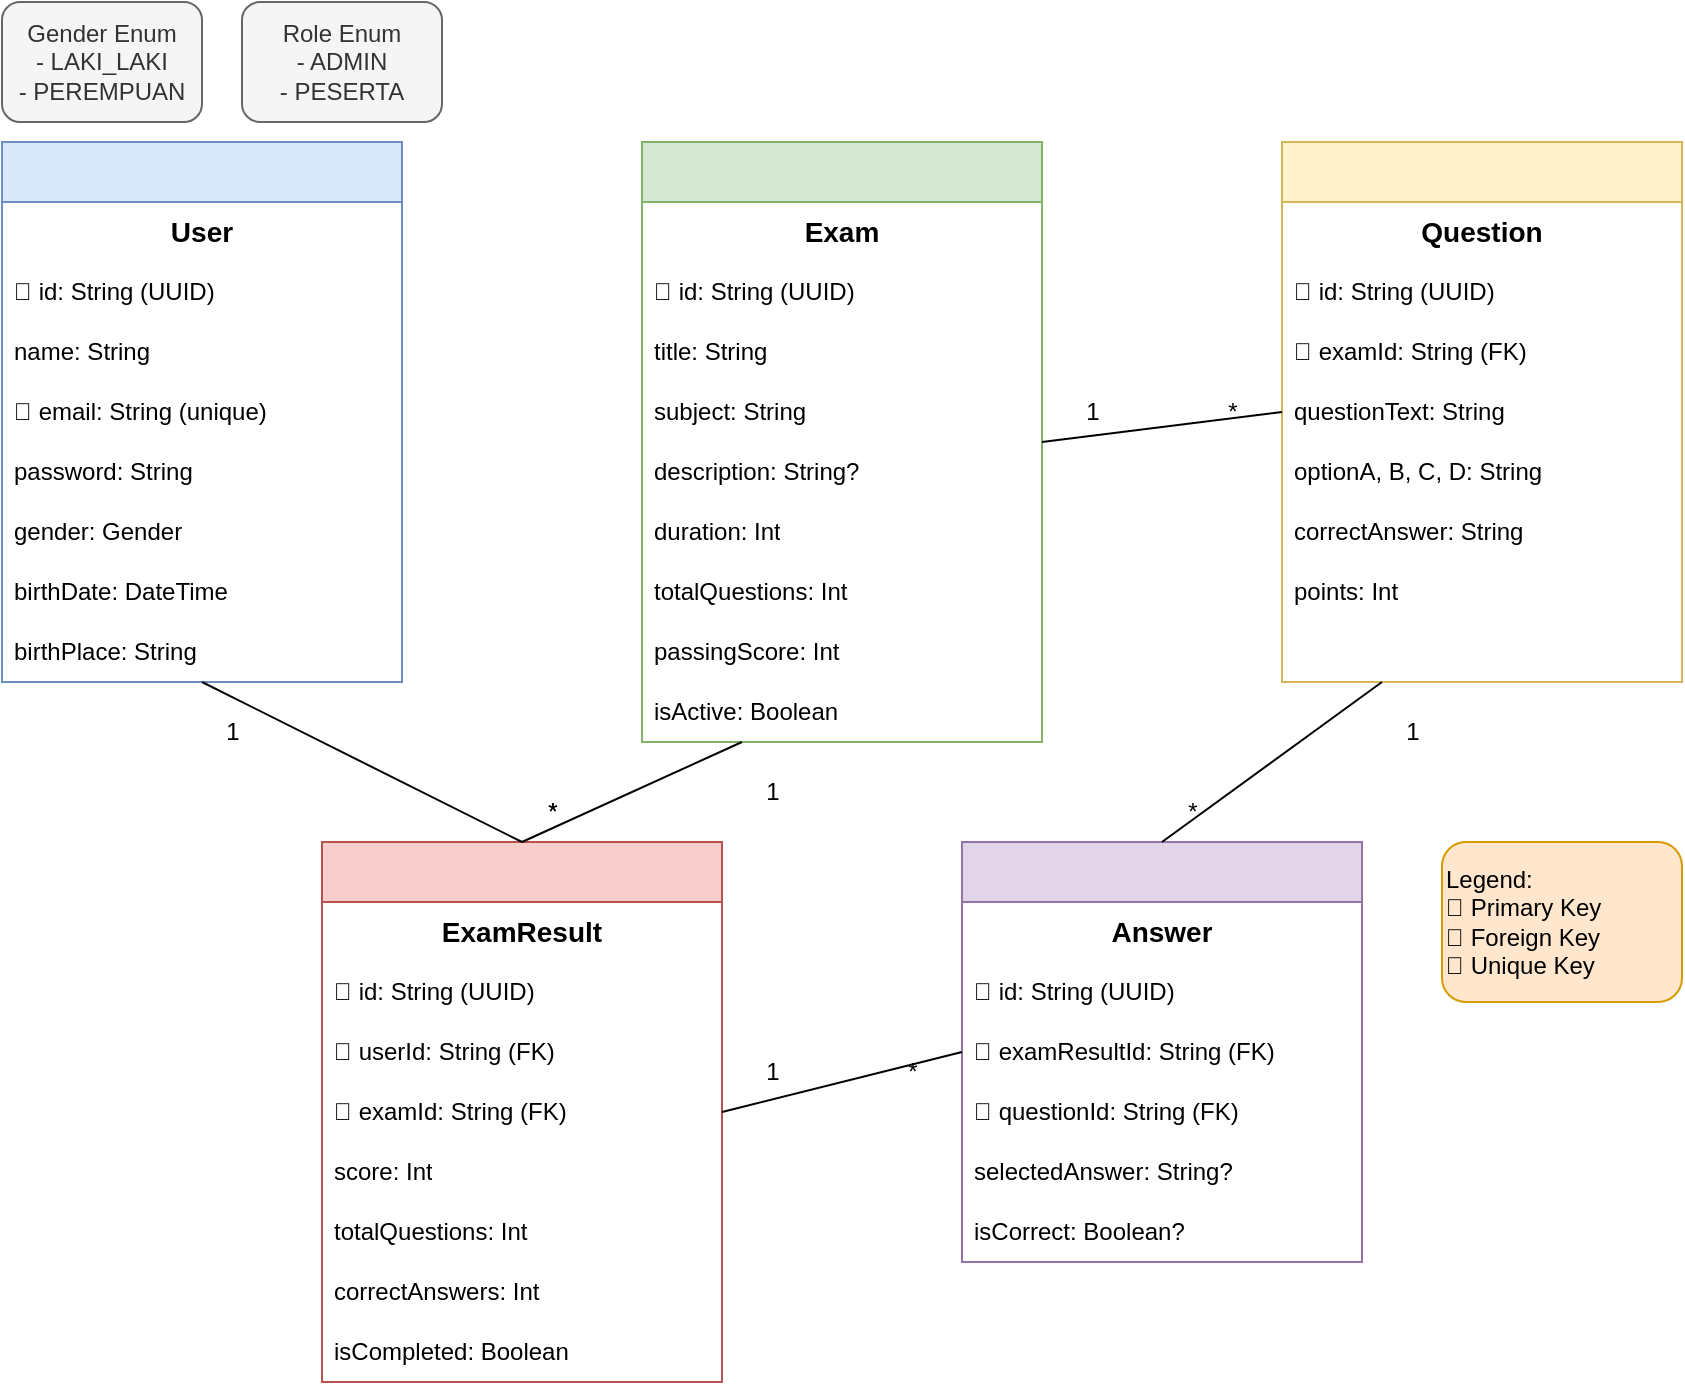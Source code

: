 <mxfile version="21.6.5" type="device">
  <diagram name="CBT Database ERD" id="database-erd">
    <mxGraphModel dx="1422" dy="794" grid="1" gridSize="10" guides="1" tooltips="1" connect="1" arrows="1" fold="1" page="1" pageScale="1" pageWidth="1169" pageHeight="827" math="0" shadow="0">
      <root>
        <mxCell id="0" />
        <mxCell id="1" parent="0" />
        
        <!-- User Entity -->
        <mxCell id="user-entity" value="" style="swimlane;fontStyle=0;childLayout=stackLayout;horizontal=1;startSize=30;horizontalStack=0;resizeParent=1;resizeParentMax=0;resizeLast=0;collapsible=1;marginBottom=0;whiteSpace=wrap;html=1;fillColor=#dae8fc;strokeColor=#6c8ebf;" vertex="1" parent="1">
          <mxGeometry x="80" y="100" width="200" height="270" as="geometry" />
        </mxCell>
        <mxCell id="user-title" value="User" style="text;strokeColor=none;fillColor=none;align=center;verticalAlign=middle;spacingLeft=4;spacingRight=4;overflow=hidden;points=[[0,0.5],[1,0.5]];portConstraint=eastwest;rotatable=0;whiteSpace=wrap;html=1;fontStyle=1;fontSize=14;" vertex="1" parent="user-entity">
          <mxGeometry y="30" width="200" height="30" as="geometry" />
        </mxCell>
        <mxCell id="user-id" value="🔑 id: String (UUID)" style="text;strokeColor=none;fillColor=none;align=left;verticalAlign=middle;spacingLeft=4;spacingRight=4;overflow=hidden;points=[[0,0.5],[1,0.5]];portConstraint=eastwest;rotatable=0;whiteSpace=wrap;html=1;" vertex="1" parent="user-entity">
          <mxGeometry y="60" width="200" height="30" as="geometry" />
        </mxCell>
        <mxCell id="user-name" value="name: String" style="text;strokeColor=none;fillColor=none;align=left;verticalAlign=middle;spacingLeft=4;spacingRight=4;overflow=hidden;points=[[0,0.5],[1,0.5]];portConstraint=eastwest;rotatable=0;whiteSpace=wrap;html=1;" vertex="1" parent="user-entity">
          <mxGeometry y="90" width="200" height="30" as="geometry" />
        </mxCell>
        <mxCell id="user-email" value="🔸 email: String (unique)" style="text;strokeColor=none;fillColor=none;align=left;verticalAlign=middle;spacingLeft=4;spacingRight=4;overflow=hidden;points=[[0,0.5],[1,0.5]];portConstraint=eastwest;rotatable=0;whiteSpace=wrap;html=1;" vertex="1" parent="user-entity">
          <mxGeometry y="120" width="200" height="30" as="geometry" />
        </mxCell>
        <mxCell id="user-password" value="password: String" style="text;strokeColor=none;fillColor=none;align=left;verticalAlign=middle;spacingLeft=4;spacingRight=4;overflow=hidden;points=[[0,0.5],[1,0.5]];portConstraint=eastwest;rotatable=0;whiteSpace=wrap;html=1;" vertex="1" parent="user-entity">
          <mxGeometry y="150" width="200" height="30" as="geometry" />
        </mxCell>
        <mxCell id="user-gender" value="gender: Gender" style="text;strokeColor=none;fillColor=none;align=left;verticalAlign=middle;spacingLeft=4;spacingRight=4;overflow=hidden;points=[[0,0.5],[1,0.5]];portConstraint=eastwest;rotatable=0;whiteSpace=wrap;html=1;" vertex="1" parent="user-entity">
          <mxGeometry y="180" width="200" height="30" as="geometry" />
        </mxCell>
        <mxCell id="user-birthdate" value="birthDate: DateTime" style="text;strokeColor=none;fillColor=none;align=left;verticalAlign=middle;spacingLeft=4;spacingRight=4;overflow=hidden;points=[[0,0.5],[1,0.5]];portConstraint=eastwest;rotatable=0;whiteSpace=wrap;html=1;" vertex="1" parent="user-entity">
          <mxGeometry y="210" width="200" height="30" as="geometry" />
        </mxCell>
        <mxCell id="user-birthplace" value="birthPlace: String" style="text;strokeColor=none;fillColor=none;align=left;verticalAlign=middle;spacingLeft=4;spacingRight=4;overflow=hidden;points=[[0,0.5],[1,0.5]];portConstraint=eastwest;rotatable=0;whiteSpace=wrap;html=1;" vertex="1" parent="user-entity">
          <mxGeometry y="240" width="200" height="30" as="geometry" />
        </mxCell>
        
        <!-- Exam Entity -->
        <mxCell id="exam-entity" value="" style="swimlane;fontStyle=0;childLayout=stackLayout;horizontal=1;startSize=30;horizontalStack=0;resizeParent=1;resizeParentMax=0;resizeLast=0;collapsible=1;marginBottom=0;whiteSpace=wrap;html=1;fillColor=#d5e8d4;strokeColor=#82b366;" vertex="1" parent="1">
          <mxGeometry x="400" y="100" width="200" height="300" as="geometry" />
        </mxCell>
        <mxCell id="exam-title" value="Exam" style="text;strokeColor=none;fillColor=none;align=center;verticalAlign=middle;spacingLeft=4;spacingRight=4;overflow=hidden;points=[[0,0.5],[1,0.5]];portConstraint=eastwest;rotatable=0;whiteSpace=wrap;html=1;fontStyle=1;fontSize=14;" vertex="1" parent="exam-entity">
          <mxGeometry y="30" width="200" height="30" as="geometry" />
        </mxCell>
        <mxCell id="exam-id" value="🔑 id: String (UUID)" style="text;strokeColor=none;fillColor=none;align=left;verticalAlign=middle;spacingLeft=4;spacingRight=4;overflow=hidden;points=[[0,0.5],[1,0.5]];portConstraint=eastwest;rotatable=0;whiteSpace=wrap;html=1;" vertex="1" parent="exam-entity">
          <mxGeometry y="60" width="200" height="30" as="geometry" />
        </mxCell>
        <mxCell id="exam-title-field" value="title: String" style="text;strokeColor=none;fillColor=none;align=left;verticalAlign=middle;spacingLeft=4;spacingRight=4;overflow=hidden;points=[[0,0.5],[1,0.5]];portConstraint=eastwest;rotatable=0;whiteSpace=wrap;html=1;" vertex="1" parent="exam-entity">
          <mxGeometry y="90" width="200" height="30" as="geometry" />
        </mxCell>
        <mxCell id="exam-subject" value="subject: String" style="text;strokeColor=none;fillColor=none;align=left;verticalAlign=middle;spacingLeft=4;spacingRight=4;overflow=hidden;points=[[0,0.5],[1,0.5]];portConstraint=eastwest;rotatable=0;whiteSpace=wrap;html=1;" vertex="1" parent="exam-entity">
          <mxGeometry y="120" width="200" height="30" as="geometry" />
        </mxCell>
        <mxCell id="exam-description" value="description: String?" style="text;strokeColor=none;fillColor=none;align=left;verticalAlign=middle;spacingLeft=4;spacingRight=4;overflow=hidden;points=[[0,0.5],[1,0.5]];portConstraint=eastwest;rotatable=0;whiteSpace=wrap;html=1;" vertex="1" parent="exam-entity">
          <mxGeometry y="150" width="200" height="30" as="geometry" />
        </mxCell>
        <mxCell id="exam-duration" value="duration: Int" style="text;strokeColor=none;fillColor=none;align=left;verticalAlign=middle;spacingLeft=4;spacingRight=4;overflow=hidden;points=[[0,0.5],[1,0.5]];portConstraint=eastwest;rotatable=0;whiteSpace=wrap;html=1;" vertex="1" parent="exam-entity">
          <mxGeometry y="180" width="200" height="30" as="geometry" />
        </mxCell>
        <mxCell id="exam-totalquestions" value="totalQuestions: Int" style="text;strokeColor=none;fillColor=none;align=left;verticalAlign=middle;spacingLeft=4;spacingRight=4;overflow=hidden;points=[[0,0.5],[1,0.5]];portConstraint=eastwest;rotatable=0;whiteSpace=wrap;html=1;" vertex="1" parent="exam-entity">
          <mxGeometry y="210" width="200" height="30" as="geometry" />
        </mxCell>
        <mxCell id="exam-passingscore" value="passingScore: Int" style="text;strokeColor=none;fillColor=none;align=left;verticalAlign=middle;spacingLeft=4;spacingRight=4;overflow=hidden;points=[[0,0.5],[1,0.5]];portConstraint=eastwest;rotatable=0;whiteSpace=wrap;html=1;" vertex="1" parent="exam-entity">
          <mxGeometry y="240" width="200" height="30" as="geometry" />
        </mxCell>
        <mxCell id="exam-isactive" value="isActive: Boolean" style="text;strokeColor=none;fillColor=none;align=left;verticalAlign=middle;spacingLeft=4;spacingRight=4;overflow=hidden;points=[[0,0.5],[1,0.5]];portConstraint=eastwest;rotatable=0;whiteSpace=wrap;html=1;" vertex="1" parent="exam-entity">
          <mxGeometry y="270" width="200" height="30" as="geometry" />
        </mxCell>
        
        <!-- Question Entity -->
        <mxCell id="question-entity" value="" style="swimlane;fontStyle=0;childLayout=stackLayout;horizontal=1;startSize=30;horizontalStack=0;resizeParent=1;resizeParentMax=0;resizeLast=0;collapsible=1;marginBottom=0;whiteSpace=wrap;html=1;fillColor=#fff2cc;strokeColor=#d6b656;" vertex="1" parent="1">
          <mxGeometry x="720" y="100" width="200" height="270" as="geometry" />
        </mxCell>
        <mxCell id="question-title" value="Question" style="text;strokeColor=none;fillColor=none;align=center;verticalAlign=middle;spacingLeft=4;spacingRight=4;overflow=hidden;points=[[0,0.5],[1,0.5]];portConstraint=eastwest;rotatable=0;whiteSpace=wrap;html=1;fontStyle=1;fontSize=14;" vertex="1" parent="question-entity">
          <mxGeometry y="30" width="200" height="30" as="geometry" />
        </mxCell>
        <mxCell id="question-id" value="🔑 id: String (UUID)" style="text;strokeColor=none;fillColor=none;align=left;verticalAlign=middle;spacingLeft=4;spacingRight=4;overflow=hidden;points=[[0,0.5],[1,0.5]];portConstraint=eastwest;rotatable=0;whiteSpace=wrap;html=1;" vertex="1" parent="question-entity">
          <mxGeometry y="60" width="200" height="30" as="geometry" />
        </mxCell>
        <mxCell id="question-examid" value="🔗 examId: String (FK)" style="text;strokeColor=none;fillColor=none;align=left;verticalAlign=middle;spacingLeft=4;spacingRight=4;overflow=hidden;points=[[0,0.5],[1,0.5]];portConstraint=eastwest;rotatable=0;whiteSpace=wrap;html=1;" vertex="1" parent="question-entity">
          <mxGeometry y="90" width="200" height="30" as="geometry" />
        </mxCell>
        <mxCell id="question-text" value="questionText: String" style="text;strokeColor=none;fillColor=none;align=left;verticalAlign=middle;spacingLeft=4;spacingRight=4;overflow=hidden;points=[[0,0.5],[1,0.5]];portConstraint=eastwest;rotatable=0;whiteSpace=wrap;html=1;" vertex="1" parent="question-entity">
          <mxGeometry y="120" width="200" height="30" as="geometry" />
        </mxCell>
        <mxCell id="question-options" value="optionA, B, C, D: String" style="text;strokeColor=none;fillColor=none;align=left;verticalAlign=middle;spacingLeft=4;spacingRight=4;overflow=hidden;points=[[0,0.5],[1,0.5]];portConstraint=eastwest;rotatable=0;whiteSpace=wrap;html=1;" vertex="1" parent="question-entity">
          <mxGeometry y="150" width="200" height="30" as="geometry" />
        </mxCell>
        <mxCell id="question-correct" value="correctAnswer: String" style="text;strokeColor=none;fillColor=none;align=left;verticalAlign=middle;spacingLeft=4;spacingRight=4;overflow=hidden;points=[[0,0.5],[1,0.5]];portConstraint=eastwest;rotatable=0;whiteSpace=wrap;html=1;" vertex="1" parent="question-entity">
          <mxGeometry y="180" width="200" height="30" as="geometry" />
        </mxCell>
        <mxCell id="question-points" value="points: Int" style="text;strokeColor=none;fillColor=none;align=left;verticalAlign=middle;spacingLeft=4;spacingRight=4;overflow=hidden;points=[[0,0.5],[1,0.5]];portConstraint=eastwest;rotatable=0;whiteSpace=wrap;html=1;" vertex="1" parent="question-entity">
          <mxGeometry y="210" width="200" height="30" as="geometry" />
        </mxCell>
        
        <!-- ExamResult Entity -->
        <mxCell id="examresult-entity" value="" style="swimlane;fontStyle=0;childLayout=stackLayout;horizontal=1;startSize=30;horizontalStack=0;resizeParent=1;resizeParentMax=0;resizeLast=0;collapsible=1;marginBottom=0;whiteSpace=wrap;html=1;fillColor=#f8cecc;strokeColor=#b85450;" vertex="1" parent="1">
          <mxGeometry x="240" y="450" width="200" height="270" as="geometry" />
        </mxCell>
        <mxCell id="examresult-title" value="ExamResult" style="text;strokeColor=none;fillColor=none;align=center;verticalAlign=middle;spacingLeft=4;spacingRight=4;overflow=hidden;points=[[0,0.5],[1,0.5]];portConstraint=eastwest;rotatable=0;whiteSpace=wrap;html=1;fontStyle=1;fontSize=14;" vertex="1" parent="examresult-entity">
          <mxGeometry y="30" width="200" height="30" as="geometry" />
        </mxCell>
        <mxCell id="examresult-id" value="🔑 id: String (UUID)" style="text;strokeColor=none;fillColor=none;align=left;verticalAlign=middle;spacingLeft=4;spacingRight=4;overflow=hidden;points=[[0,0.5],[1,0.5]];portConstraint=eastwest;rotatable=0;whiteSpace=wrap;html=1;" vertex="1" parent="examresult-entity">
          <mxGeometry y="60" width="200" height="30" as="geometry" />
        </mxCell>
        <mxCell id="examresult-userid" value="🔗 userId: String (FK)" style="text;strokeColor=none;fillColor=none;align=left;verticalAlign=middle;spacingLeft=4;spacingRight=4;overflow=hidden;points=[[0,0.5],[1,0.5]];portConstraint=eastwest;rotatable=0;whiteSpace=wrap;html=1;" vertex="1" parent="examresult-entity">
          <mxGeometry y="90" width="200" height="30" as="geometry" />
        </mxCell>
        <mxCell id="examresult-examid" value="🔗 examId: String (FK)" style="text;strokeColor=none;fillColor=none;align=left;verticalAlign=middle;spacingLeft=4;spacingRight=4;overflow=hidden;points=[[0,0.5],[1,0.5]];portConstraint=eastwest;rotatable=0;whiteSpace=wrap;html=1;" vertex="1" parent="examresult-entity">
          <mxGeometry y="120" width="200" height="30" as="geometry" />
        </mxCell>
        <mxCell id="examresult-score" value="score: Int" style="text;strokeColor=none;fillColor=none;align=left;verticalAlign=middle;spacingLeft=4;spacingRight=4;overflow=hidden;points=[[0,0.5],[1,0.5]];portConstraint=eastwest;rotatable=0;whiteSpace=wrap;html=1;" vertex="1" parent="examresult-entity">
          <mxGeometry y="150" width="200" height="30" as="geometry" />
        </mxCell>
        <mxCell id="examresult-totalquestions" value="totalQuestions: Int" style="text;strokeColor=none;fillColor=none;align=left;verticalAlign=middle;spacingLeft=4;spacingRight=4;overflow=hidden;points=[[0,0.5],[1,0.5]];portConstraint=eastwest;rotatable=0;whiteSpace=wrap;html=1;" vertex="1" parent="examresult-entity">
          <mxGeometry y="180" width="200" height="30" as="geometry" />
        </mxCell>
        <mxCell id="examresult-correct" value="correctAnswers: Int" style="text;strokeColor=none;fillColor=none;align=left;verticalAlign=middle;spacingLeft=4;spacingRight=4;overflow=hidden;points=[[0,0.5],[1,0.5]];portConstraint=eastwest;rotatable=0;whiteSpace=wrap;html=1;" vertex="1" parent="examresult-entity">
          <mxGeometry y="210" width="200" height="30" as="geometry" />
        </mxCell>
        <mxCell id="examresult-completed" value="isCompleted: Boolean" style="text;strokeColor=none;fillColor=none;align=left;verticalAlign=middle;spacingLeft=4;spacingRight=4;overflow=hidden;points=[[0,0.5],[1,0.5]];portConstraint=eastwest;rotatable=0;whiteSpace=wrap;html=1;" vertex="1" parent="examresult-entity">
          <mxGeometry y="240" width="200" height="30" as="geometry" />
        </mxCell>
        
        <!-- Answer Entity -->
        <mxCell id="answer-entity" value="" style="swimlane;fontStyle=0;childLayout=stackLayout;horizontal=1;startSize=30;horizontalStack=0;resizeParent=1;resizeParentMax=0;resizeLast=0;collapsible=1;marginBottom=0;whiteSpace=wrap;html=1;fillColor=#e1d5e7;strokeColor=#9673a6;" vertex="1" parent="1">
          <mxGeometry x="560" y="450" width="200" height="210" as="geometry" />
        </mxCell>
        <mxCell id="answer-title" value="Answer" style="text;strokeColor=none;fillColor=none;align=center;verticalAlign=middle;spacingLeft=4;spacingRight=4;overflow=hidden;points=[[0,0.5],[1,0.5]];portConstraint=eastwest;rotatable=0;whiteSpace=wrap;html=1;fontStyle=1;fontSize=14;" vertex="1" parent="answer-entity">
          <mxGeometry y="30" width="200" height="30" as="geometry" />
        </mxCell>
        <mxCell id="answer-id" value="🔑 id: String (UUID)" style="text;strokeColor=none;fillColor=none;align=left;verticalAlign=middle;spacingLeft=4;spacingRight=4;overflow=hidden;points=[[0,0.5],[1,0.5]];portConstraint=eastwest;rotatable=0;whiteSpace=wrap;html=1;" vertex="1" parent="answer-entity">
          <mxGeometry y="60" width="200" height="30" as="geometry" />
        </mxCell>
        <mxCell id="answer-examresultid" value="🔗 examResultId: String (FK)" style="text;strokeColor=none;fillColor=none;align=left;verticalAlign=middle;spacingLeft=4;spacingRight=4;overflow=hidden;points=[[0,0.5],[1,0.5]];portConstraint=eastwest;rotatable=0;whiteSpace=wrap;html=1;" vertex="1" parent="answer-entity">
          <mxGeometry y="90" width="200" height="30" as="geometry" />
        </mxCell>
        <mxCell id="answer-questionid" value="🔗 questionId: String (FK)" style="text;strokeColor=none;fillColor=none;align=left;verticalAlign=middle;spacingLeft=4;spacingRight=4;overflow=hidden;points=[[0,0.5],[1,0.5]];portConstraint=eastwest;rotatable=0;whiteSpace=wrap;html=1;" vertex="1" parent="answer-entity">
          <mxGeometry y="120" width="200" height="30" as="geometry" />
        </mxCell>
        <mxCell id="answer-selected" value="selectedAnswer: String?" style="text;strokeColor=none;fillColor=none;align=left;verticalAlign=middle;spacingLeft=4;spacingRight=4;overflow=hidden;points=[[0,0.5],[1,0.5]];portConstraint=eastwest;rotatable=0;whiteSpace=wrap;html=1;" vertex="1" parent="answer-entity">
          <mxGeometry y="150" width="200" height="30" as="geometry" />
        </mxCell>
        <mxCell id="answer-iscorrect" value="isCorrect: Boolean?" style="text;strokeColor=none;fillColor=none;align=left;verticalAlign=middle;spacingLeft=4;spacingRight=4;overflow=hidden;points=[[0,0.5],[1,0.5]];portConstraint=eastwest;rotatable=0;whiteSpace=wrap;html=1;" vertex="1" parent="answer-entity">
          <mxGeometry y="180" width="200" height="30" as="geometry" />
        </mxCell>

        <!-- Relationships -->
        
        <!-- User -> ExamResult (1:M) -->
        <mxCell id="user-examresult-rel" value="" style="endArrow=none;html=1;rounded=0;entryX=0.5;entryY=0;entryDx=0;entryDy=0;exitX=0.5;exitY=1;exitDx=0;exitDy=0;" edge="1" parent="1" source="user-entity" target="examresult-entity">
          <mxGeometry width="50" height="50" relative="1" as="geometry">
            <mxPoint x="360" y="400" as="sourcePoint" />
            <mxPoint x="410" y="350" as="targetPoint" />
          </mxGeometry>
        </mxCell>
        <mxCell id="user-examresult-card1" value="1" style="text;html=1;align=center;verticalAlign=middle;resizable=0;points=[];autosize=1;strokeColor=none;fillColor=none;" vertex="1" parent="1">
          <mxGeometry x="180" y="380" width="30" height="30" as="geometry" />
        </mxCell>
        <mxCell id="user-examresult-cardm" value="*" style="text;html=1;align=center;verticalAlign=middle;resizable=0;points=[];autosize=1;strokeColor=none;fillColor=none;" vertex="1" parent="1">
          <mxGeometry x="340" y="420" width="30" height="30" as="geometry" />
        </mxCell>
        
        <!-- Exam -> Question (1:M) -->
        <mxCell id="exam-question-rel" value="" style="endArrow=none;html=1;rounded=0;entryX=0;entryY=0.5;entryDx=0;entryDy=0;exitX=1;exitY=0.5;exitDx=0;exitDy=0;" edge="1" parent="1" source="exam-entity" target="question-entity">
          <mxGeometry width="50" height="50" relative="1" as="geometry">
            <mxPoint x="610" y="250" as="sourcePoint" />
            <mxPoint x="710" y="250" as="targetPoint" />
          </mxGeometry>
        </mxCell>
        <mxCell id="exam-question-card1" value="1" style="text;html=1;align=center;verticalAlign=middle;resizable=0;points=[];autosize=1;strokeColor=none;fillColor=none;" vertex="1" parent="1">
          <mxGeometry x="610" y="220" width="30" height="30" as="geometry" />
        </mxCell>
        <mxCell id="exam-question-cardm" value="*" style="text;html=1;align=center;verticalAlign=middle;resizable=0;points=[];autosize=1;strokeColor=none;fillColor=none;" vertex="1" parent="1">
          <mxGeometry x="680" y="220" width="30" height="30" as="geometry" />
        </mxCell>
        
        <!-- Exam -> ExamResult (1:M) -->
        <mxCell id="exam-examresult-rel" value="" style="endArrow=none;html=1;rounded=0;entryX=0.5;entryY=0;entryDx=0;entryDy=0;exitX=0.25;exitY=1;exitDx=0;exitDy=0;" edge="1" parent="1" source="exam-entity" target="examresult-entity">
          <mxGeometry width="50" height="50" relative="1" as="geometry">
            <mxPoint x="450" y="410" as="sourcePoint" />
            <mxPoint x="340" y="450" as="targetPoint" />
          </mxGeometry>
        </mxCell>
        <mxCell id="exam-examresult-card1" value="1" style="text;html=1;align=center;verticalAlign=middle;resizable=0;points=[];autosize=1;strokeColor=none;fillColor=none;" vertex="1" parent="1">
          <mxGeometry x="450" y="410" width="30" height="30" as="geometry" />
        </mxCell>
        <mxCell id="exam-examresult-cardm" value="*" style="text;html=1;align=center;verticalAlign=middle;resizable=0;points=[];autosize=1;strokeColor=none;fillColor=none;" vertex="1" parent="1">
          <mxGeometry x="340" y="420" width="30" height="30" as="geometry" />
        </mxCell>
        
        <!-- ExamResult -> Answer (1:M) -->
        <mxCell id="examresult-answer-rel" value="" style="endArrow=none;html=1;rounded=0;entryX=0;entryY=0.5;entryDx=0;entryDy=0;exitX=1;exitY=0.5;exitDx=0;exitDy=0;" edge="1" parent="1" source="examresult-entity" target="answer-entity">
          <mxGeometry width="50" height="50" relative="1" as="geometry">
            <mxPoint x="450" y="580" as="sourcePoint" />
            <mxPoint x="550" y="580" as="targetPoint" />
          </mxGeometry>
        </mxCell>
        <mxCell id="examresult-answer-card1" value="1" style="text;html=1;align=center;verticalAlign=middle;resizable=0;points=[];autosize=1;strokeColor=none;fillColor=none;" vertex="1" parent="1">
          <mxGeometry x="450" y="550" width="30" height="30" as="geometry" />
        </mxCell>
        <mxCell id="examresult-answer-cardm" value="*" style="text;html=1;align=center;verticalAlign=middle;resizable=0;points=[];autosize=1;strokeColor=none;fillColor=none;" vertex="1" parent="1">
          <mxGeometry x="520" y="550" width="30" height="30" as="geometry" />
        </mxCell>
        
        <!-- Question -> Answer (1:M) -->
        <mxCell id="question-answer-rel" value="" style="endArrow=none;html=1;rounded=0;entryX=0.5;entryY=0;entryDx=0;entryDy=0;exitX=0.25;exitY=1;exitDx=0;exitDy=0;" edge="1" parent="1" source="question-entity" target="answer-entity">
          <mxGeometry width="50" height="50" relative="1" as="geometry">
            <mxPoint x="770" y="380" as="sourcePoint" />
            <mxPoint x="660" y="450" as="targetPoint" />
          </mxGeometry>
        </mxCell>
        <mxCell id="question-answer-card1" value="1" style="text;html=1;align=center;verticalAlign=middle;resizable=0;points=[];autosize=1;strokeColor=none;fillColor=none;" vertex="1" parent="1">
          <mxGeometry x="770" y="380" width="30" height="30" as="geometry" />
        </mxCell>
        <mxCell id="question-answer-cardm" value="*" style="text;html=1;align=center;verticalAlign=middle;resizable=0;points=[];autosize=1;strokeColor=none;fillColor=none;" vertex="1" parent="1">
          <mxGeometry x="660" y="420" width="30" height="30" as="geometry" />
        </mxCell>

        <!-- Enums -->
        <mxCell id="gender-enum" value="Gender Enum&#xa;- LAKI_LAKI&#xa;- PEREMPUAN" style="rounded=1;whiteSpace=wrap;html=1;fillColor=#f5f5f5;strokeColor=#666666;fontColor=#333333;" vertex="1" parent="1">
          <mxGeometry x="80" y="30" width="100" height="60" as="geometry" />
        </mxCell>
        
        <mxCell id="role-enum" value="Role Enum&#xa;- ADMIN&#xa;- PESERTA" style="rounded=1;whiteSpace=wrap;html=1;fillColor=#f5f5f5;strokeColor=#666666;fontColor=#333333;" vertex="1" parent="1">
          <mxGeometry x="200" y="30" width="100" height="60" as="geometry" />
        </mxCell>
        
        <!-- Legend -->
        <mxCell id="legend" value="Legend:&#xa;🔑 Primary Key&#xa;🔗 Foreign Key&#xa;🔸 Unique Key" style="rounded=1;whiteSpace=wrap;html=1;fillColor=#ffe6cc;strokeColor=#d79b00;align=left;" vertex="1" parent="1">
          <mxGeometry x="800" y="450" width="120" height="80" as="geometry" />
        </mxCell>

      </root>
    </mxGraphModel>
  </diagram>
</mxfile>
